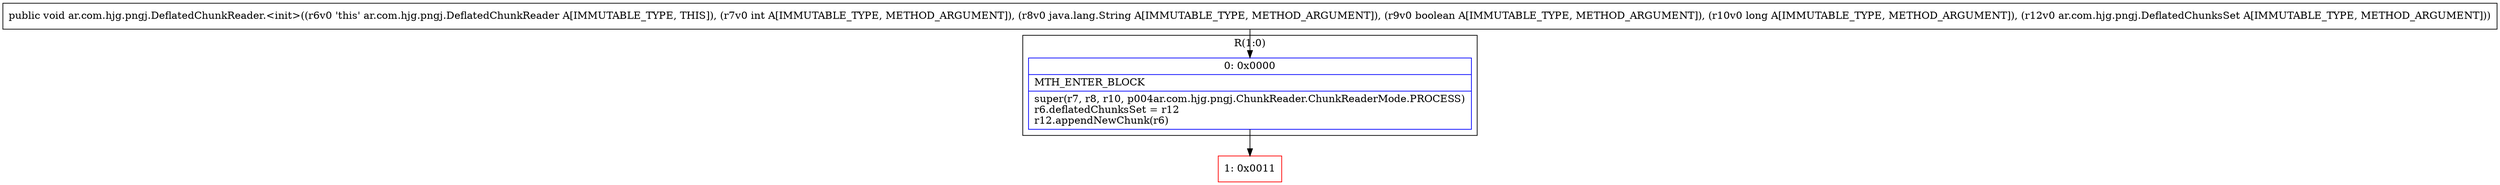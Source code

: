 digraph "CFG forar.com.hjg.pngj.DeflatedChunkReader.\<init\>(ILjava\/lang\/String;ZJLar\/com\/hjg\/pngj\/DeflatedChunksSet;)V" {
subgraph cluster_Region_1452003216 {
label = "R(1:0)";
node [shape=record,color=blue];
Node_0 [shape=record,label="{0\:\ 0x0000|MTH_ENTER_BLOCK\l|super(r7, r8, r10, p004ar.com.hjg.pngj.ChunkReader.ChunkReaderMode.PROCESS)\lr6.deflatedChunksSet = r12\lr12.appendNewChunk(r6)\l}"];
}
Node_1 [shape=record,color=red,label="{1\:\ 0x0011}"];
MethodNode[shape=record,label="{public void ar.com.hjg.pngj.DeflatedChunkReader.\<init\>((r6v0 'this' ar.com.hjg.pngj.DeflatedChunkReader A[IMMUTABLE_TYPE, THIS]), (r7v0 int A[IMMUTABLE_TYPE, METHOD_ARGUMENT]), (r8v0 java.lang.String A[IMMUTABLE_TYPE, METHOD_ARGUMENT]), (r9v0 boolean A[IMMUTABLE_TYPE, METHOD_ARGUMENT]), (r10v0 long A[IMMUTABLE_TYPE, METHOD_ARGUMENT]), (r12v0 ar.com.hjg.pngj.DeflatedChunksSet A[IMMUTABLE_TYPE, METHOD_ARGUMENT])) }"];
MethodNode -> Node_0;
Node_0 -> Node_1;
}

